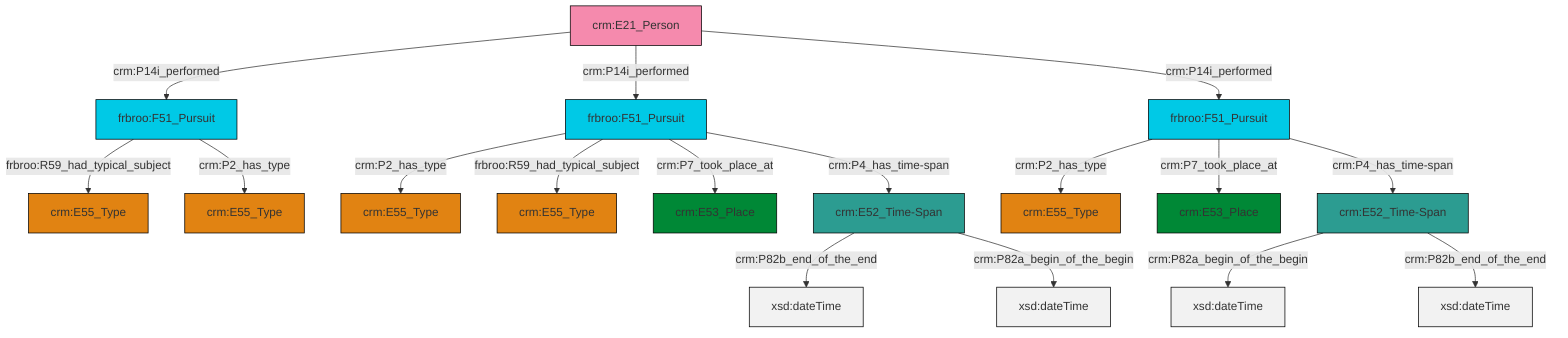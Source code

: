 graph TD
classDef Literal fill:#f2f2f2,stroke:#000000;
classDef CRM_Entity fill:#FFFFFF,stroke:#000000;
classDef Temporal_Entity fill:#00C9E6, stroke:#000000;
classDef Type fill:#E18312, stroke:#000000;
classDef Time-Span fill:#2C9C91, stroke:#000000;
classDef Appellation fill:#FFEB7F, stroke:#000000;
classDef Place fill:#008836, stroke:#000000;
classDef Persistent_Item fill:#B266B2, stroke:#000000;
classDef Conceptual_Object fill:#FFD700, stroke:#000000;
classDef Physical_Thing fill:#D2B48C, stroke:#000000;
classDef Actor fill:#f58aad, stroke:#000000;
classDef PC_Classes fill:#4ce600, stroke:#000000;
classDef Multi fill:#cccccc,stroke:#000000;

0["crm:E52_Time-Span"]:::Time-Span -->|crm:P82a_begin_of_the_begin| 2[xsd:dateTime]:::Literal
3["frbroo:F51_Pursuit"]:::Temporal_Entity -->|crm:P2_has_type| 4["crm:E55_Type"]:::Type
5["crm:E21_Person"]:::Actor -->|crm:P14i_performed| 6["frbroo:F51_Pursuit"]:::Temporal_Entity
10["crm:E52_Time-Span"]:::Time-Span -->|crm:P82b_end_of_the_end| 11[xsd:dateTime]:::Literal
0["crm:E52_Time-Span"]:::Time-Span -->|crm:P82b_end_of_the_end| 12[xsd:dateTime]:::Literal
20["frbroo:F51_Pursuit"]:::Temporal_Entity -->|crm:P2_has_type| 13["crm:E55_Type"]:::Type
6["frbroo:F51_Pursuit"]:::Temporal_Entity -->|frbroo:R59_had_typical_subject| 22["crm:E55_Type"]:::Type
6["frbroo:F51_Pursuit"]:::Temporal_Entity -->|crm:P2_has_type| 15["crm:E55_Type"]:::Type
3["frbroo:F51_Pursuit"]:::Temporal_Entity -->|crm:P7_took_place_at| 7["crm:E53_Place"]:::Place
5["crm:E21_Person"]:::Actor -->|crm:P14i_performed| 20["frbroo:F51_Pursuit"]:::Temporal_Entity
10["crm:E52_Time-Span"]:::Time-Span -->|crm:P82a_begin_of_the_begin| 27[xsd:dateTime]:::Literal
3["frbroo:F51_Pursuit"]:::Temporal_Entity -->|crm:P4_has_time-span| 0["crm:E52_Time-Span"]:::Time-Span
20["frbroo:F51_Pursuit"]:::Temporal_Entity -->|frbroo:R59_had_typical_subject| 23["crm:E55_Type"]:::Type
20["frbroo:F51_Pursuit"]:::Temporal_Entity -->|crm:P7_took_place_at| 30["crm:E53_Place"]:::Place
5["crm:E21_Person"]:::Actor -->|crm:P14i_performed| 3["frbroo:F51_Pursuit"]:::Temporal_Entity
20["frbroo:F51_Pursuit"]:::Temporal_Entity -->|crm:P4_has_time-span| 10["crm:E52_Time-Span"]:::Time-Span